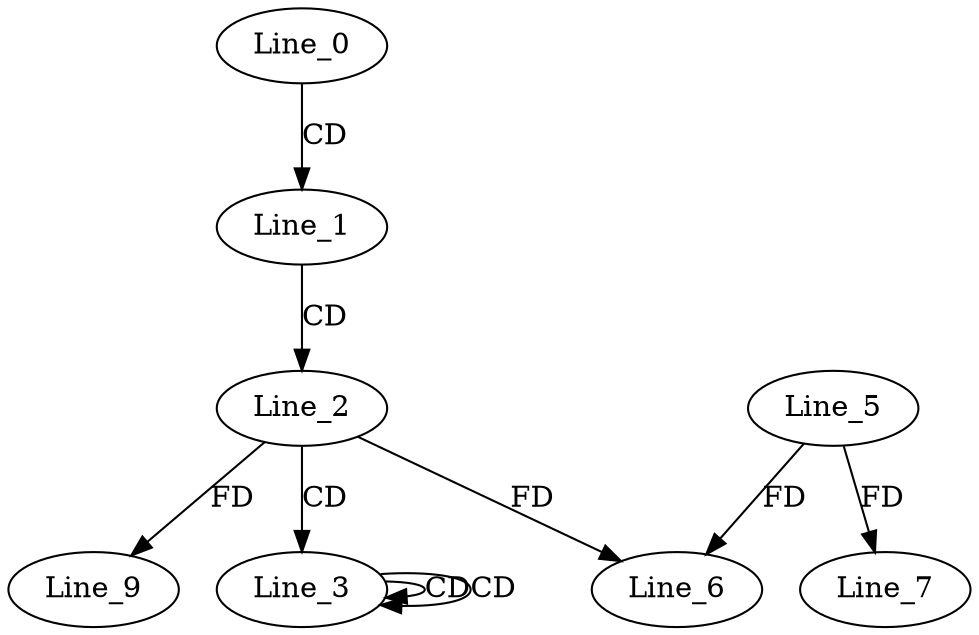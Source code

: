 digraph G {
  Line_0;
  Line_1;
  Line_2;
  Line_3;
  Line_3;
  Line_3;
  Line_5;
  Line_6;
  Line_6;
  Line_7;
  Line_9;
  Line_0 -> Line_1 [ label="CD" ];
  Line_1 -> Line_2 [ label="CD" ];
  Line_2 -> Line_3 [ label="CD" ];
  Line_3 -> Line_3 [ label="CD" ];
  Line_3 -> Line_3 [ label="CD" ];
  Line_5 -> Line_6 [ label="FD" ];
  Line_2 -> Line_6 [ label="FD" ];
  Line_5 -> Line_7 [ label="FD" ];
  Line_2 -> Line_9 [ label="FD" ];
}

